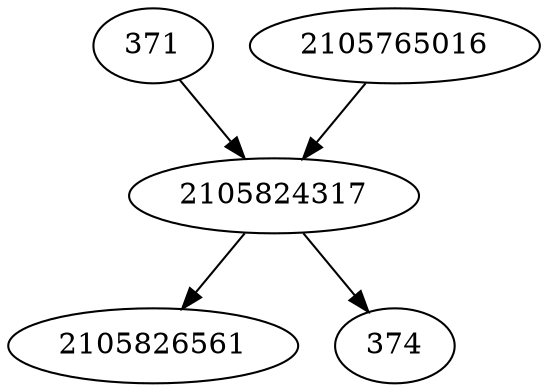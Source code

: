 strict digraph  {
2105826561;
371;
374;
2105765016;
2105824317;
371 -> 2105824317;
2105765016 -> 2105824317;
2105824317 -> 2105826561;
2105824317 -> 374;
}
